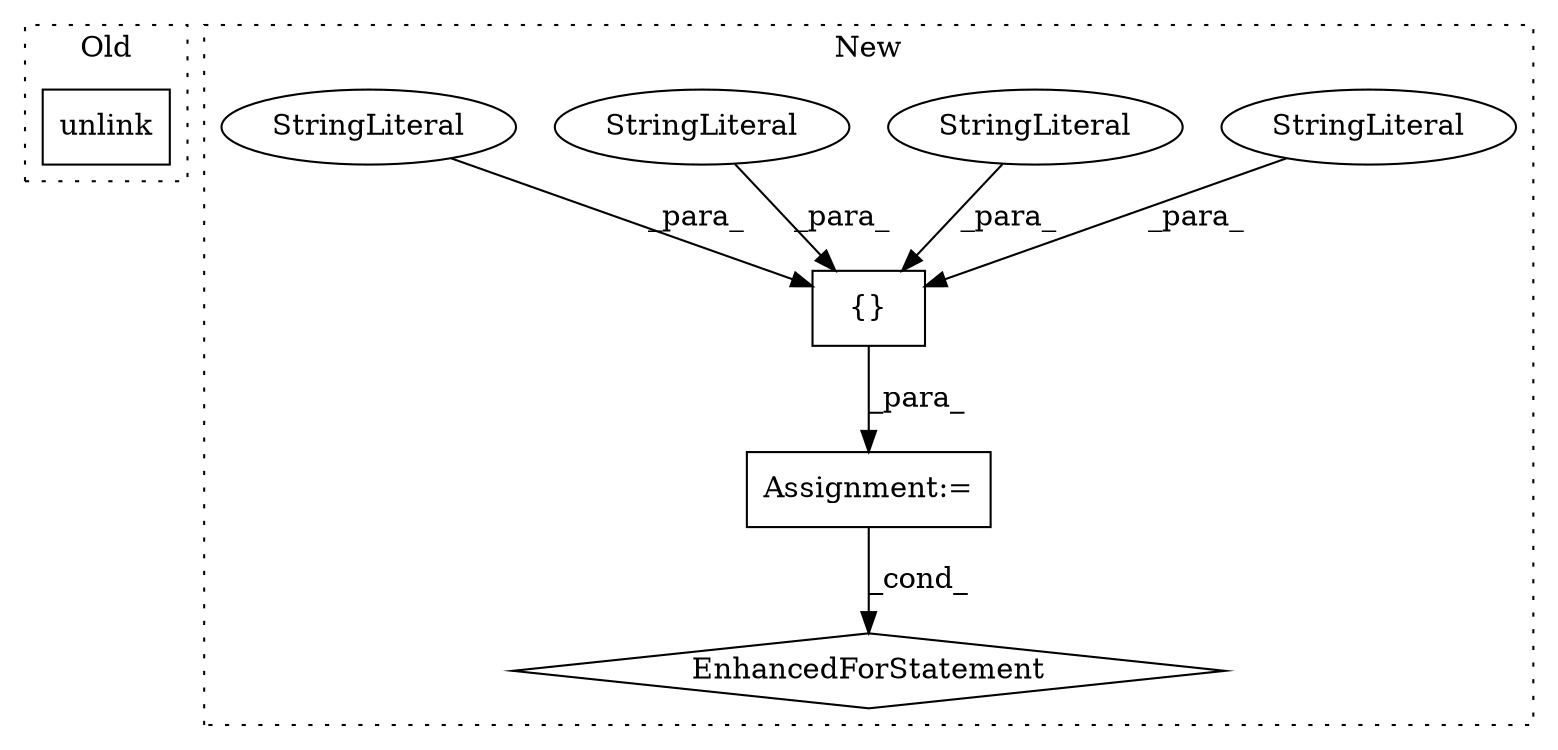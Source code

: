 digraph G {
subgraph cluster0 {
1 [label="unlink" a="32" s="1983,1999" l="7,1" shape="box"];
label = "Old";
style="dotted";
}
subgraph cluster1 {
2 [label="EnhancedForStatement" a="70" s="1955,2022" l="53,2" shape="diamond"];
3 [label="Assignment:=" a="7" s="1882" l="1" shape="box"];
4 [label="{}" a="4" s="1895,1948" l="1,1" shape="box"];
5 [label="StringLiteral" a="45" s="1904" l="4" shape="ellipse"];
6 [label="StringLiteral" a="45" s="1900" l="3" shape="ellipse"];
7 [label="StringLiteral" a="45" s="1914" l="6" shape="ellipse"];
8 [label="StringLiteral" a="45" s="1928" l="7" shape="ellipse"];
label = "New";
style="dotted";
}
3 -> 2 [label="_cond_"];
4 -> 3 [label="_para_"];
5 -> 4 [label="_para_"];
6 -> 4 [label="_para_"];
7 -> 4 [label="_para_"];
8 -> 4 [label="_para_"];
}